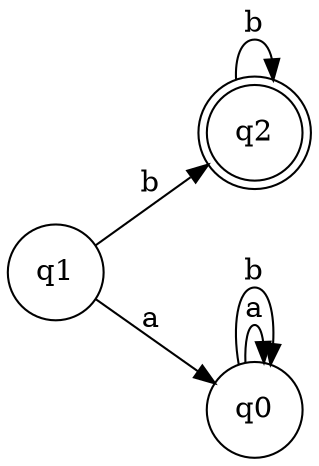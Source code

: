 digraph FiniteAutomaton {
    rankdir=LR;
    node [shape = doublecircle]; q2;
    node [shape = circle];
    q0 -> q0 [label = "a"];
    q0 -> q0 [label = "b"];
    q1 -> q0 [label = "a"];
    q1 -> q2 [label = "b"];
    q2 -> q2 [label = "b"];
}